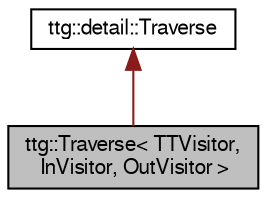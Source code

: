 digraph "ttg::Traverse&lt; TTVisitor, InVisitor, OutVisitor &gt;"
{
 // LATEX_PDF_SIZE
  edge [fontname="FreeSans",fontsize="10",labelfontname="FreeSans",labelfontsize="10"];
  node [fontname="FreeSans",fontsize="10",shape=record];
  Node1 [label="ttg::Traverse\< TTVisitor,\l InVisitor, OutVisitor \>",height=0.2,width=0.4,color="black", fillcolor="grey75", style="filled", fontcolor="black",tooltip="Traverses a graph of ops in depth-first manner following out edges."];
  Node2 -> Node1 [dir="back",color="firebrick4",fontsize="10",style="solid",fontname="FreeSans"];
  Node2 [label="ttg::detail::Traverse",height=0.2,width=0.4,color="black", fillcolor="white", style="filled",URL="$classttg_1_1detail_1_1_traverse.html",tooltip="Traverses a graph of TTs in depth-first manner following out edges."];
}
